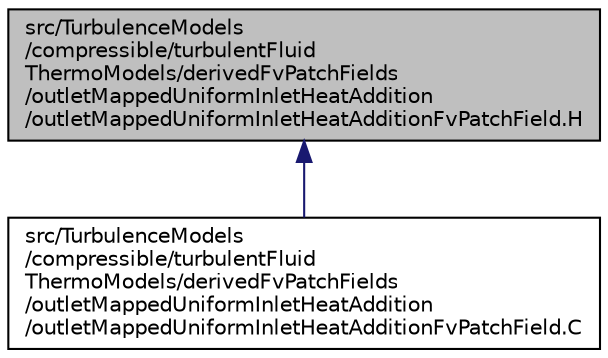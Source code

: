 digraph "src/TurbulenceModels/compressible/turbulentFluidThermoModels/derivedFvPatchFields/outletMappedUniformInletHeatAddition/outletMappedUniformInletHeatAdditionFvPatchField.H"
{
  bgcolor="transparent";
  edge [fontname="Helvetica",fontsize="10",labelfontname="Helvetica",labelfontsize="10"];
  node [fontname="Helvetica",fontsize="10",shape=record];
  Node1 [label="src/TurbulenceModels\l/compressible/turbulentFluid\lThermoModels/derivedFvPatchFields\l/outletMappedUniformInletHeatAddition\l/outletMappedUniformInletHeatAdditionFvPatchField.H",height=0.2,width=0.4,color="black", fillcolor="grey75", style="filled" fontcolor="black"];
  Node1 -> Node2 [dir="back",color="midnightblue",fontsize="10",style="solid",fontname="Helvetica"];
  Node2 [label="src/TurbulenceModels\l/compressible/turbulentFluid\lThermoModels/derivedFvPatchFields\l/outletMappedUniformInletHeatAddition\l/outletMappedUniformInletHeatAdditionFvPatchField.C",height=0.2,width=0.4,color="black",URL="$outletMappedUniformInletHeatAdditionFvPatchField_8C.html"];
}
